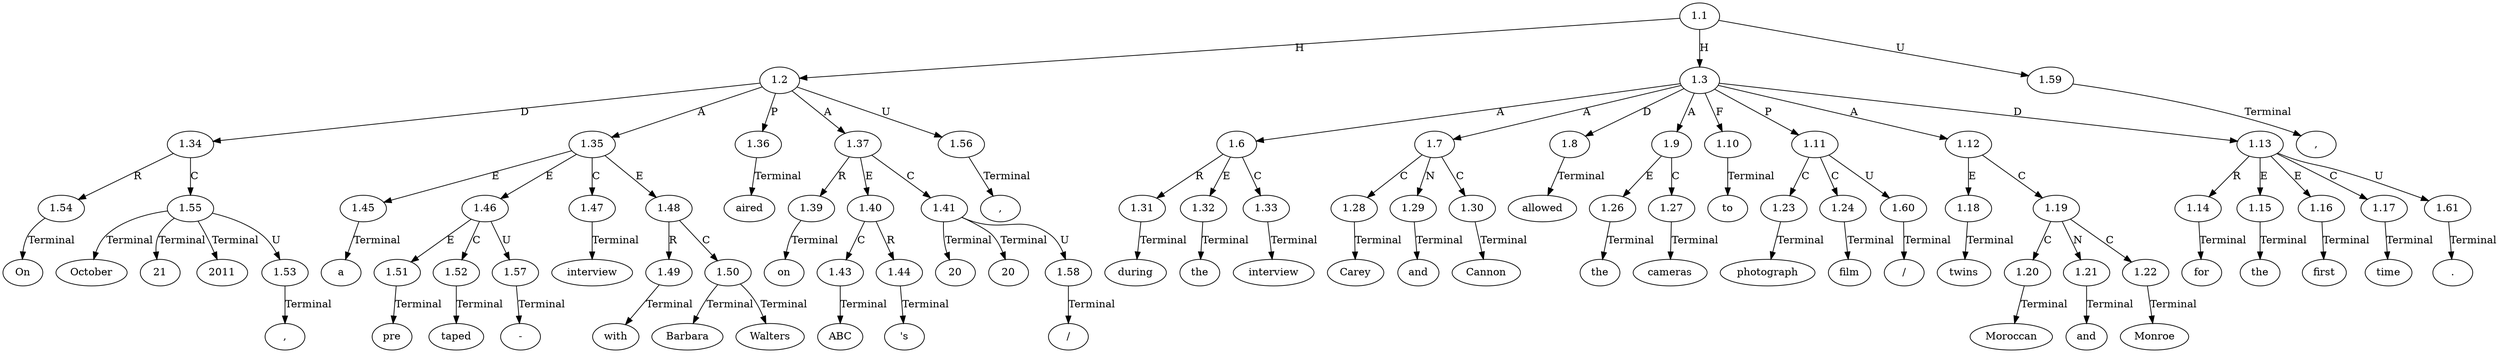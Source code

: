 // Graph
digraph {
	0.1 [label=On ordering=out]
	0.10 [label=taped ordering=out]
	0.11 [label=interview ordering=out]
	0.12 [label=with ordering=out]
	0.13 [label=Barbara ordering=out]
	0.14 [label=Walters ordering=out]
	0.15 [label=aired ordering=out]
	0.16 [label=on ordering=out]
	0.17 [label=ABC ordering=out]
	0.18 [label="'s" ordering=out]
	0.19 [label=20 ordering=out]
	0.2 [label=October ordering=out]
	0.20 [label="/" ordering=out]
	0.21 [label=20 ordering=out]
	0.22 [label="," ordering=out]
	0.23 [label=during ordering=out]
	0.24 [label=the ordering=out]
	0.25 [label=interview ordering=out]
	0.26 [label=Carey ordering=out]
	0.27 [label=and ordering=out]
	0.28 [label=Cannon ordering=out]
	0.29 [label=allowed ordering=out]
	0.3 [label=21 ordering=out]
	0.30 [label=the ordering=out]
	0.31 [label=cameras ordering=out]
	0.32 [label=to ordering=out]
	0.33 [label=photograph ordering=out]
	0.34 [label="/" ordering=out]
	0.35 [label=film ordering=out]
	0.36 [label=twins ordering=out]
	0.37 [label=Moroccan ordering=out]
	0.38 [label=and ordering=out]
	0.39 [label=Monroe ordering=out]
	0.4 [label="," ordering=out]
	0.40 [label=for ordering=out]
	0.41 [label=the ordering=out]
	0.42 [label=first ordering=out]
	0.43 [label=time ordering=out]
	0.44 [label="." ordering=out]
	0.5 [label=2011 ordering=out]
	0.6 [label="," ordering=out]
	0.7 [label=a ordering=out]
	0.8 [label=pre ordering=out]
	0.9 [label="-" ordering=out]
	1.1 [label=1.1 ordering=out]
	1.2 [label=1.2 ordering=out]
	1.3 [label=1.3 ordering=out]
	1.6 [label=1.6 ordering=out]
	1.7 [label=1.7 ordering=out]
	1.8 [label=1.8 ordering=out]
	1.9 [label=1.9 ordering=out]
	1.10 [label=1.10 ordering=out]
	1.11 [label=1.11 ordering=out]
	1.12 [label=1.12 ordering=out]
	1.13 [label=1.13 ordering=out]
	1.14 [label=1.14 ordering=out]
	1.15 [label=1.15 ordering=out]
	1.16 [label=1.16 ordering=out]
	1.17 [label=1.17 ordering=out]
	1.18 [label=1.18 ordering=out]
	1.19 [label=1.19 ordering=out]
	1.20 [label=1.20 ordering=out]
	1.21 [label=1.21 ordering=out]
	1.22 [label=1.22 ordering=out]
	1.23 [label=1.23 ordering=out]
	1.24 [label=1.24 ordering=out]
	1.26 [label=1.26 ordering=out]
	1.27 [label=1.27 ordering=out]
	1.28 [label=1.28 ordering=out]
	1.29 [label=1.29 ordering=out]
	1.30 [label=1.30 ordering=out]
	1.31 [label=1.31 ordering=out]
	1.32 [label=1.32 ordering=out]
	1.33 [label=1.33 ordering=out]
	1.34 [label=1.34 ordering=out]
	1.35 [label=1.35 ordering=out]
	1.36 [label=1.36 ordering=out]
	1.37 [label=1.37 ordering=out]
	1.39 [label=1.39 ordering=out]
	1.40 [label=1.40 ordering=out]
	1.41 [label=1.41 ordering=out]
	1.43 [label=1.43 ordering=out]
	1.44 [label=1.44 ordering=out]
	1.45 [label=1.45 ordering=out]
	1.46 [label=1.46 ordering=out]
	1.47 [label=1.47 ordering=out]
	1.48 [label=1.48 ordering=out]
	1.49 [label=1.49 ordering=out]
	1.50 [label=1.50 ordering=out]
	1.51 [label=1.51 ordering=out]
	1.52 [label=1.52 ordering=out]
	1.53 [label=1.53 ordering=out]
	1.54 [label=1.54 ordering=out]
	1.55 [label=1.55 ordering=out]
	1.56 [label=1.56 ordering=out]
	1.57 [label=1.57 ordering=out]
	1.58 [label=1.58 ordering=out]
	1.59 [label=1.59 ordering=out]
	1.60 [label=1.60 ordering=out]
	1.61 [label=1.61 ordering=out]
	1.1 -> 1.2 [label=H ordering=out]
	1.1 -> 1.3 [label=H ordering=out]
	1.1 -> 1.59 [label=U ordering=out]
	1.2 -> 1.34 [label=D ordering=out]
	1.2 -> 1.35 [label=A ordering=out]
	1.2 -> 1.36 [label=P ordering=out]
	1.2 -> 1.37 [label=A ordering=out]
	1.2 -> 1.56 [label=U ordering=out]
	1.3 -> 1.6 [label=A ordering=out]
	1.3 -> 1.7 [label=A ordering=out]
	1.3 -> 1.8 [label=D ordering=out]
	1.3 -> 1.9 [label=A ordering=out]
	1.3 -> 1.10 [label=F ordering=out]
	1.3 -> 1.11 [label=P ordering=out]
	1.3 -> 1.12 [label=A ordering=out]
	1.3 -> 1.13 [label=D ordering=out]
	1.6 -> 1.31 [label=R ordering=out]
	1.6 -> 1.32 [label=E ordering=out]
	1.6 -> 1.33 [label=C ordering=out]
	1.7 -> 1.28 [label=C ordering=out]
	1.7 -> 1.29 [label=N ordering=out]
	1.7 -> 1.30 [label=C ordering=out]
	1.8 -> 0.29 [label=Terminal ordering=out]
	1.9 -> 1.26 [label=E ordering=out]
	1.9 -> 1.27 [label=C ordering=out]
	1.10 -> 0.32 [label=Terminal ordering=out]
	1.11 -> 1.23 [label=C ordering=out]
	1.11 -> 1.24 [label=C ordering=out]
	1.11 -> 1.60 [label=U ordering=out]
	1.12 -> 1.18 [label=E ordering=out]
	1.12 -> 1.19 [label=C ordering=out]
	1.13 -> 1.14 [label=R ordering=out]
	1.13 -> 1.15 [label=E ordering=out]
	1.13 -> 1.16 [label=E ordering=out]
	1.13 -> 1.17 [label=C ordering=out]
	1.13 -> 1.61 [label=U ordering=out]
	1.14 -> 0.40 [label=Terminal ordering=out]
	1.15 -> 0.41 [label=Terminal ordering=out]
	1.16 -> 0.42 [label=Terminal ordering=out]
	1.17 -> 0.43 [label=Terminal ordering=out]
	1.18 -> 0.36 [label=Terminal ordering=out]
	1.19 -> 1.20 [label=C ordering=out]
	1.19 -> 1.21 [label=N ordering=out]
	1.19 -> 1.22 [label=C ordering=out]
	1.20 -> 0.37 [label=Terminal ordering=out]
	1.21 -> 0.38 [label=Terminal ordering=out]
	1.22 -> 0.39 [label=Terminal ordering=out]
	1.23 -> 0.33 [label=Terminal ordering=out]
	1.24 -> 0.35 [label=Terminal ordering=out]
	1.26 -> 0.30 [label=Terminal ordering=out]
	1.27 -> 0.31 [label=Terminal ordering=out]
	1.28 -> 0.26 [label=Terminal ordering=out]
	1.29 -> 0.27 [label=Terminal ordering=out]
	1.30 -> 0.28 [label=Terminal ordering=out]
	1.31 -> 0.23 [label=Terminal ordering=out]
	1.32 -> 0.24 [label=Terminal ordering=out]
	1.33 -> 0.25 [label=Terminal ordering=out]
	1.34 -> 1.54 [label=R ordering=out]
	1.34 -> 1.55 [label=C ordering=out]
	1.35 -> 1.45 [label=E ordering=out]
	1.35 -> 1.46 [label=E ordering=out]
	1.35 -> 1.47 [label=C ordering=out]
	1.35 -> 1.48 [label=E ordering=out]
	1.36 -> 0.15 [label=Terminal ordering=out]
	1.37 -> 1.39 [label=R ordering=out]
	1.37 -> 1.40 [label=E ordering=out]
	1.37 -> 1.41 [label=C ordering=out]
	1.39 -> 0.16 [label=Terminal ordering=out]
	1.40 -> 1.43 [label=C ordering=out]
	1.40 -> 1.44 [label=R ordering=out]
	1.41 -> 0.19 [label=Terminal ordering=out]
	1.41 -> 0.21 [label=Terminal ordering=out]
	1.41 -> 1.58 [label=U ordering=out]
	1.43 -> 0.17 [label=Terminal ordering=out]
	1.44 -> 0.18 [label=Terminal ordering=out]
	1.45 -> 0.7 [label=Terminal ordering=out]
	1.46 -> 1.51 [label=E ordering=out]
	1.46 -> 1.52 [label=C ordering=out]
	1.46 -> 1.57 [label=U ordering=out]
	1.47 -> 0.11 [label=Terminal ordering=out]
	1.48 -> 1.49 [label=R ordering=out]
	1.48 -> 1.50 [label=C ordering=out]
	1.49 -> 0.12 [label=Terminal ordering=out]
	1.50 -> 0.13 [label=Terminal ordering=out]
	1.50 -> 0.14 [label=Terminal ordering=out]
	1.51 -> 0.8 [label=Terminal ordering=out]
	1.52 -> 0.10 [label=Terminal ordering=out]
	1.53 -> 0.4 [label=Terminal ordering=out]
	1.54 -> 0.1 [label=Terminal ordering=out]
	1.55 -> 0.2 [label=Terminal ordering=out]
	1.55 -> 0.3 [label=Terminal ordering=out]
	1.55 -> 0.5 [label=Terminal ordering=out]
	1.55 -> 1.53 [label=U ordering=out]
	1.56 -> 0.6 [label=Terminal ordering=out]
	1.57 -> 0.9 [label=Terminal ordering=out]
	1.58 -> 0.20 [label=Terminal ordering=out]
	1.59 -> 0.22 [label=Terminal ordering=out]
	1.60 -> 0.34 [label=Terminal ordering=out]
	1.61 -> 0.44 [label=Terminal ordering=out]
}
